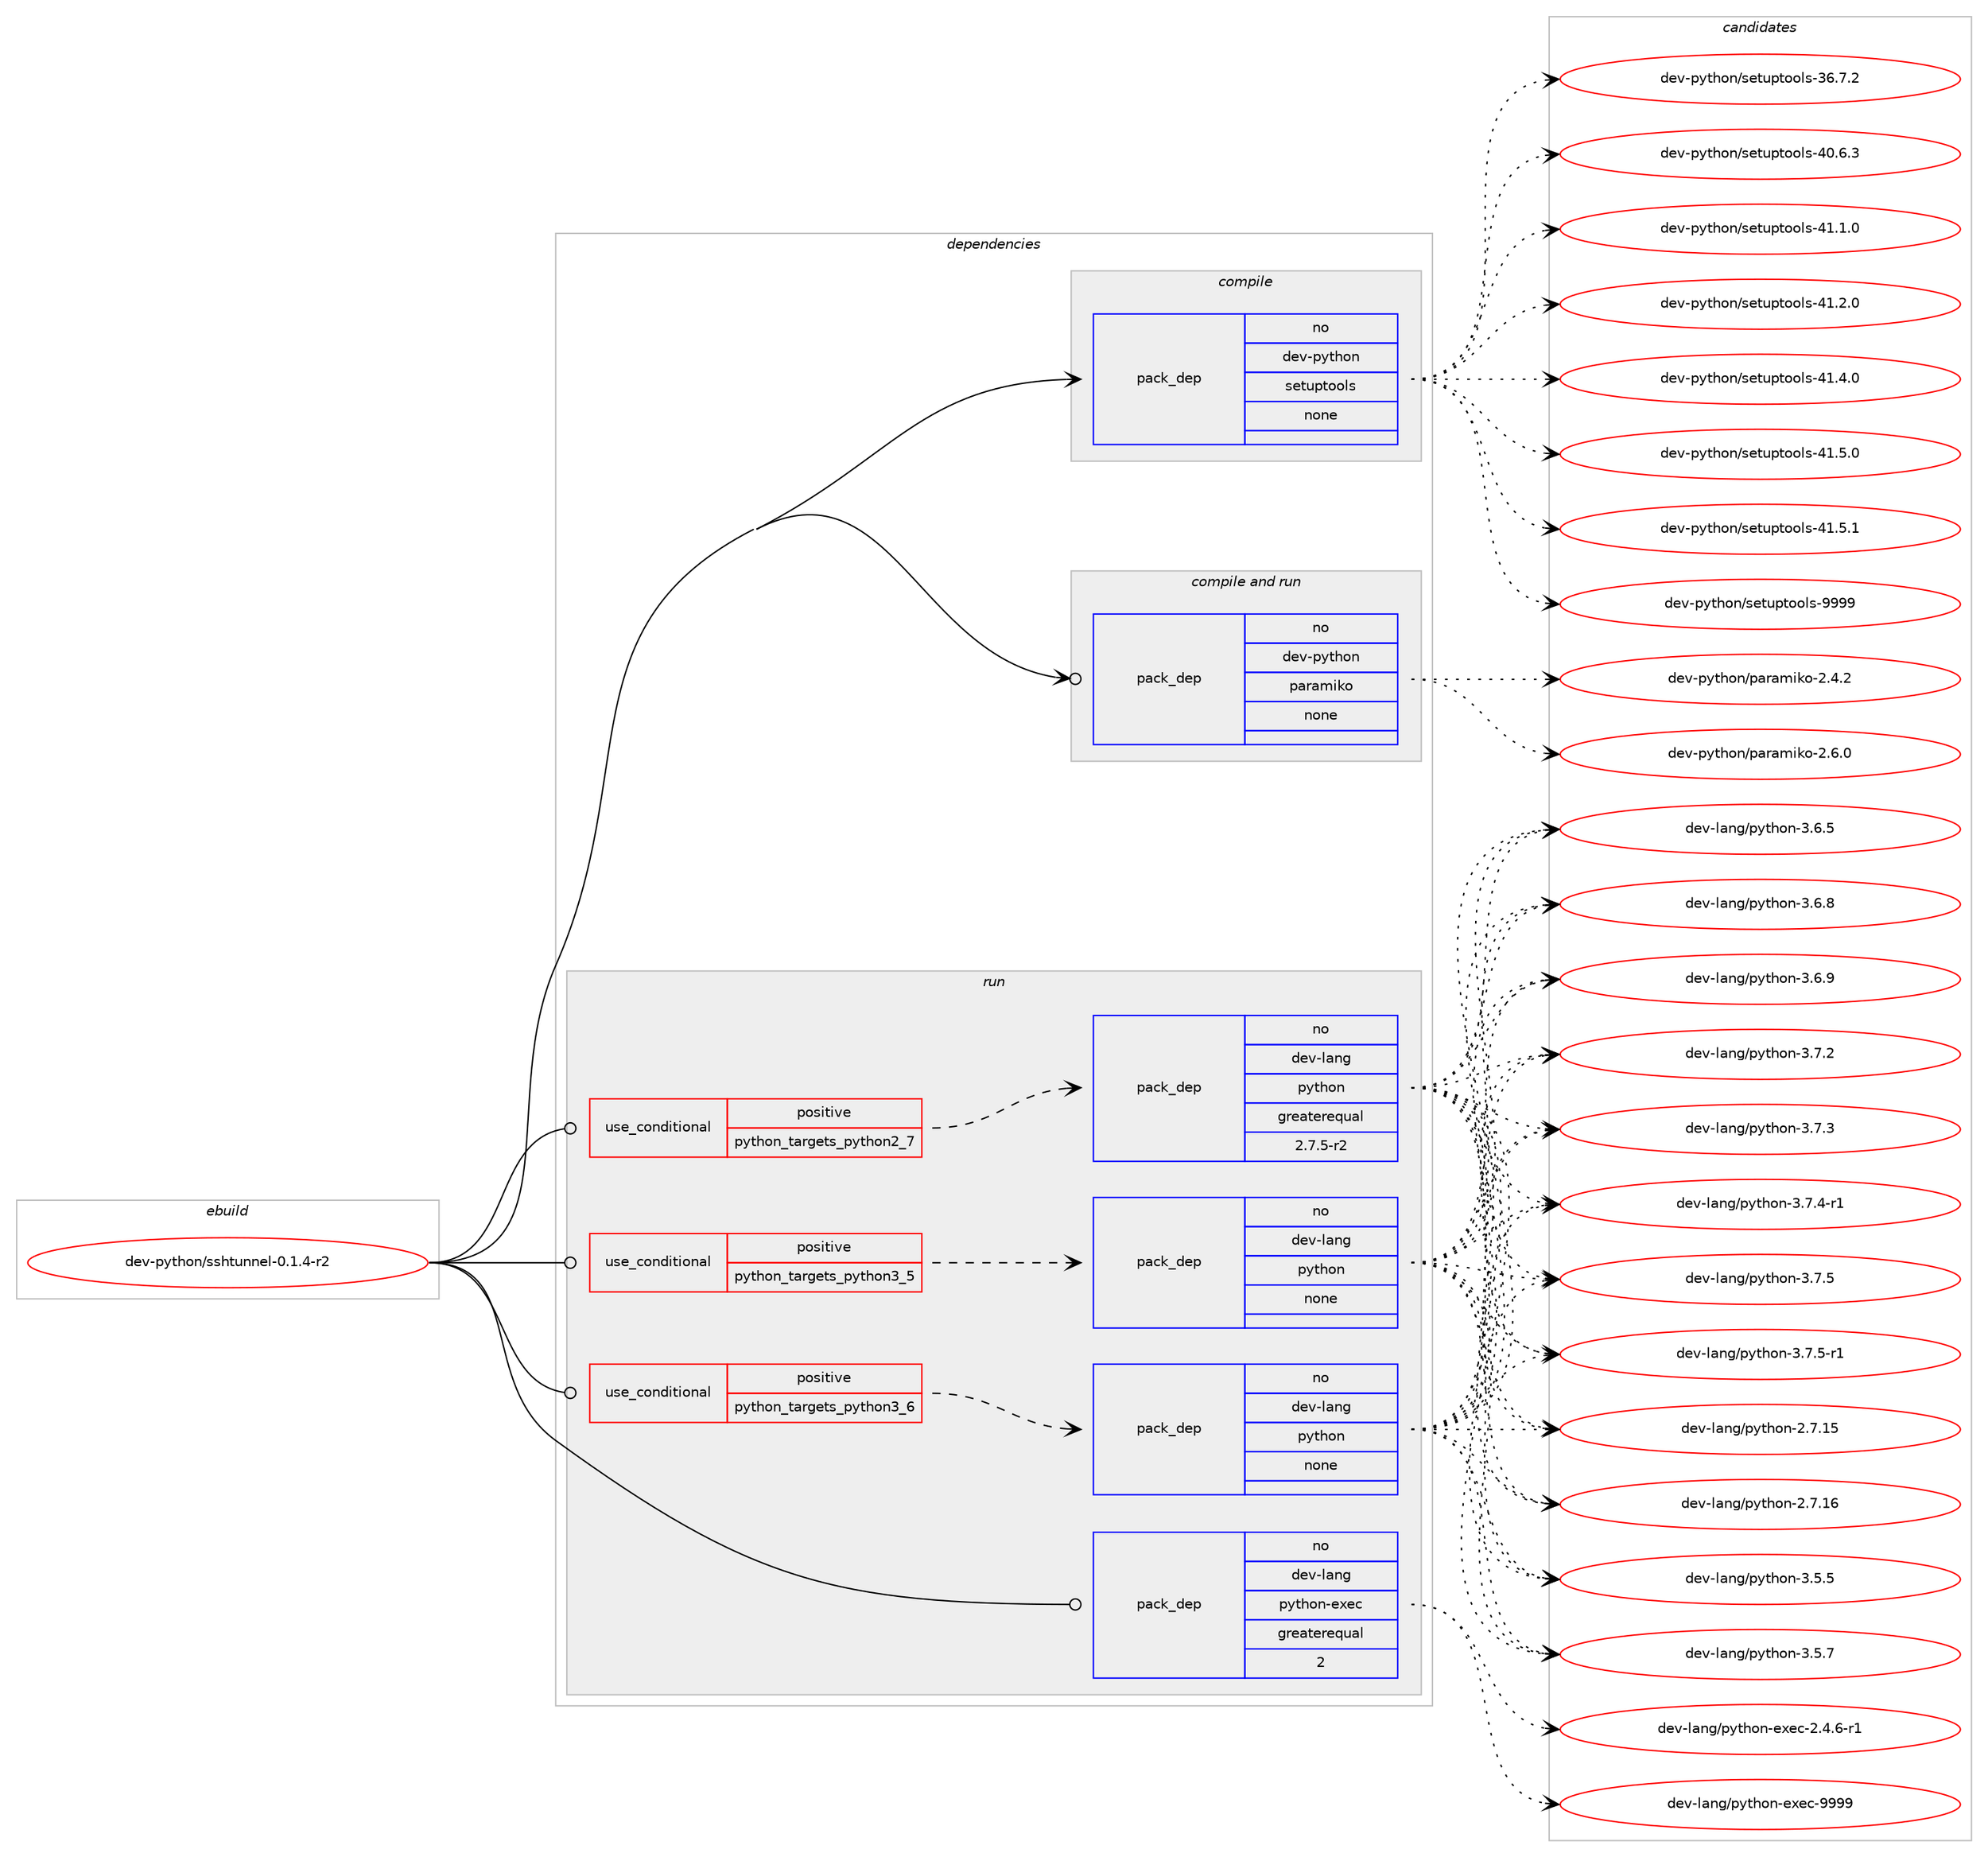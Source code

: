 digraph prolog {

# *************
# Graph options
# *************

newrank=true;
concentrate=true;
compound=true;
graph [rankdir=LR,fontname=Helvetica,fontsize=10,ranksep=1.5];#, ranksep=2.5, nodesep=0.2];
edge  [arrowhead=vee];
node  [fontname=Helvetica,fontsize=10];

# **********
# The ebuild
# **********

subgraph cluster_leftcol {
color=gray;
rank=same;
label=<<i>ebuild</i>>;
id [label="dev-python/sshtunnel-0.1.4-r2", color=red, width=4, href="../dev-python/sshtunnel-0.1.4-r2.svg"];
}

# ****************
# The dependencies
# ****************

subgraph cluster_midcol {
color=gray;
label=<<i>dependencies</i>>;
subgraph cluster_compile {
fillcolor="#eeeeee";
style=filled;
label=<<i>compile</i>>;
subgraph pack477259 {
dependency639058 [label=<<TABLE BORDER="0" CELLBORDER="1" CELLSPACING="0" CELLPADDING="4" WIDTH="220"><TR><TD ROWSPAN="6" CELLPADDING="30">pack_dep</TD></TR><TR><TD WIDTH="110">no</TD></TR><TR><TD>dev-python</TD></TR><TR><TD>setuptools</TD></TR><TR><TD>none</TD></TR><TR><TD></TD></TR></TABLE>>, shape=none, color=blue];
}
id:e -> dependency639058:w [weight=20,style="solid",arrowhead="vee"];
}
subgraph cluster_compileandrun {
fillcolor="#eeeeee";
style=filled;
label=<<i>compile and run</i>>;
subgraph pack477260 {
dependency639059 [label=<<TABLE BORDER="0" CELLBORDER="1" CELLSPACING="0" CELLPADDING="4" WIDTH="220"><TR><TD ROWSPAN="6" CELLPADDING="30">pack_dep</TD></TR><TR><TD WIDTH="110">no</TD></TR><TR><TD>dev-python</TD></TR><TR><TD>paramiko</TD></TR><TR><TD>none</TD></TR><TR><TD></TD></TR></TABLE>>, shape=none, color=blue];
}
id:e -> dependency639059:w [weight=20,style="solid",arrowhead="odotvee"];
}
subgraph cluster_run {
fillcolor="#eeeeee";
style=filled;
label=<<i>run</i>>;
subgraph cond149918 {
dependency639060 [label=<<TABLE BORDER="0" CELLBORDER="1" CELLSPACING="0" CELLPADDING="4"><TR><TD ROWSPAN="3" CELLPADDING="10">use_conditional</TD></TR><TR><TD>positive</TD></TR><TR><TD>python_targets_python2_7</TD></TR></TABLE>>, shape=none, color=red];
subgraph pack477261 {
dependency639061 [label=<<TABLE BORDER="0" CELLBORDER="1" CELLSPACING="0" CELLPADDING="4" WIDTH="220"><TR><TD ROWSPAN="6" CELLPADDING="30">pack_dep</TD></TR><TR><TD WIDTH="110">no</TD></TR><TR><TD>dev-lang</TD></TR><TR><TD>python</TD></TR><TR><TD>greaterequal</TD></TR><TR><TD>2.7.5-r2</TD></TR></TABLE>>, shape=none, color=blue];
}
dependency639060:e -> dependency639061:w [weight=20,style="dashed",arrowhead="vee"];
}
id:e -> dependency639060:w [weight=20,style="solid",arrowhead="odot"];
subgraph cond149919 {
dependency639062 [label=<<TABLE BORDER="0" CELLBORDER="1" CELLSPACING="0" CELLPADDING="4"><TR><TD ROWSPAN="3" CELLPADDING="10">use_conditional</TD></TR><TR><TD>positive</TD></TR><TR><TD>python_targets_python3_5</TD></TR></TABLE>>, shape=none, color=red];
subgraph pack477262 {
dependency639063 [label=<<TABLE BORDER="0" CELLBORDER="1" CELLSPACING="0" CELLPADDING="4" WIDTH="220"><TR><TD ROWSPAN="6" CELLPADDING="30">pack_dep</TD></TR><TR><TD WIDTH="110">no</TD></TR><TR><TD>dev-lang</TD></TR><TR><TD>python</TD></TR><TR><TD>none</TD></TR><TR><TD></TD></TR></TABLE>>, shape=none, color=blue];
}
dependency639062:e -> dependency639063:w [weight=20,style="dashed",arrowhead="vee"];
}
id:e -> dependency639062:w [weight=20,style="solid",arrowhead="odot"];
subgraph cond149920 {
dependency639064 [label=<<TABLE BORDER="0" CELLBORDER="1" CELLSPACING="0" CELLPADDING="4"><TR><TD ROWSPAN="3" CELLPADDING="10">use_conditional</TD></TR><TR><TD>positive</TD></TR><TR><TD>python_targets_python3_6</TD></TR></TABLE>>, shape=none, color=red];
subgraph pack477263 {
dependency639065 [label=<<TABLE BORDER="0" CELLBORDER="1" CELLSPACING="0" CELLPADDING="4" WIDTH="220"><TR><TD ROWSPAN="6" CELLPADDING="30">pack_dep</TD></TR><TR><TD WIDTH="110">no</TD></TR><TR><TD>dev-lang</TD></TR><TR><TD>python</TD></TR><TR><TD>none</TD></TR><TR><TD></TD></TR></TABLE>>, shape=none, color=blue];
}
dependency639064:e -> dependency639065:w [weight=20,style="dashed",arrowhead="vee"];
}
id:e -> dependency639064:w [weight=20,style="solid",arrowhead="odot"];
subgraph pack477264 {
dependency639066 [label=<<TABLE BORDER="0" CELLBORDER="1" CELLSPACING="0" CELLPADDING="4" WIDTH="220"><TR><TD ROWSPAN="6" CELLPADDING="30">pack_dep</TD></TR><TR><TD WIDTH="110">no</TD></TR><TR><TD>dev-lang</TD></TR><TR><TD>python-exec</TD></TR><TR><TD>greaterequal</TD></TR><TR><TD>2</TD></TR></TABLE>>, shape=none, color=blue];
}
id:e -> dependency639066:w [weight=20,style="solid",arrowhead="odot"];
}
}

# **************
# The candidates
# **************

subgraph cluster_choices {
rank=same;
color=gray;
label=<<i>candidates</i>>;

subgraph choice477259 {
color=black;
nodesep=1;
choice100101118451121211161041111104711510111611711211611111110811545515446554650 [label="dev-python/setuptools-36.7.2", color=red, width=4,href="../dev-python/setuptools-36.7.2.svg"];
choice100101118451121211161041111104711510111611711211611111110811545524846544651 [label="dev-python/setuptools-40.6.3", color=red, width=4,href="../dev-python/setuptools-40.6.3.svg"];
choice100101118451121211161041111104711510111611711211611111110811545524946494648 [label="dev-python/setuptools-41.1.0", color=red, width=4,href="../dev-python/setuptools-41.1.0.svg"];
choice100101118451121211161041111104711510111611711211611111110811545524946504648 [label="dev-python/setuptools-41.2.0", color=red, width=4,href="../dev-python/setuptools-41.2.0.svg"];
choice100101118451121211161041111104711510111611711211611111110811545524946524648 [label="dev-python/setuptools-41.4.0", color=red, width=4,href="../dev-python/setuptools-41.4.0.svg"];
choice100101118451121211161041111104711510111611711211611111110811545524946534648 [label="dev-python/setuptools-41.5.0", color=red, width=4,href="../dev-python/setuptools-41.5.0.svg"];
choice100101118451121211161041111104711510111611711211611111110811545524946534649 [label="dev-python/setuptools-41.5.1", color=red, width=4,href="../dev-python/setuptools-41.5.1.svg"];
choice10010111845112121116104111110471151011161171121161111111081154557575757 [label="dev-python/setuptools-9999", color=red, width=4,href="../dev-python/setuptools-9999.svg"];
dependency639058:e -> choice100101118451121211161041111104711510111611711211611111110811545515446554650:w [style=dotted,weight="100"];
dependency639058:e -> choice100101118451121211161041111104711510111611711211611111110811545524846544651:w [style=dotted,weight="100"];
dependency639058:e -> choice100101118451121211161041111104711510111611711211611111110811545524946494648:w [style=dotted,weight="100"];
dependency639058:e -> choice100101118451121211161041111104711510111611711211611111110811545524946504648:w [style=dotted,weight="100"];
dependency639058:e -> choice100101118451121211161041111104711510111611711211611111110811545524946524648:w [style=dotted,weight="100"];
dependency639058:e -> choice100101118451121211161041111104711510111611711211611111110811545524946534648:w [style=dotted,weight="100"];
dependency639058:e -> choice100101118451121211161041111104711510111611711211611111110811545524946534649:w [style=dotted,weight="100"];
dependency639058:e -> choice10010111845112121116104111110471151011161171121161111111081154557575757:w [style=dotted,weight="100"];
}
subgraph choice477260 {
color=black;
nodesep=1;
choice10010111845112121116104111110471129711497109105107111455046524650 [label="dev-python/paramiko-2.4.2", color=red, width=4,href="../dev-python/paramiko-2.4.2.svg"];
choice10010111845112121116104111110471129711497109105107111455046544648 [label="dev-python/paramiko-2.6.0", color=red, width=4,href="../dev-python/paramiko-2.6.0.svg"];
dependency639059:e -> choice10010111845112121116104111110471129711497109105107111455046524650:w [style=dotted,weight="100"];
dependency639059:e -> choice10010111845112121116104111110471129711497109105107111455046544648:w [style=dotted,weight="100"];
}
subgraph choice477261 {
color=black;
nodesep=1;
choice10010111845108971101034711212111610411111045504655464953 [label="dev-lang/python-2.7.15", color=red, width=4,href="../dev-lang/python-2.7.15.svg"];
choice10010111845108971101034711212111610411111045504655464954 [label="dev-lang/python-2.7.16", color=red, width=4,href="../dev-lang/python-2.7.16.svg"];
choice100101118451089711010347112121116104111110455146534653 [label="dev-lang/python-3.5.5", color=red, width=4,href="../dev-lang/python-3.5.5.svg"];
choice100101118451089711010347112121116104111110455146534655 [label="dev-lang/python-3.5.7", color=red, width=4,href="../dev-lang/python-3.5.7.svg"];
choice100101118451089711010347112121116104111110455146544653 [label="dev-lang/python-3.6.5", color=red, width=4,href="../dev-lang/python-3.6.5.svg"];
choice100101118451089711010347112121116104111110455146544656 [label="dev-lang/python-3.6.8", color=red, width=4,href="../dev-lang/python-3.6.8.svg"];
choice100101118451089711010347112121116104111110455146544657 [label="dev-lang/python-3.6.9", color=red, width=4,href="../dev-lang/python-3.6.9.svg"];
choice100101118451089711010347112121116104111110455146554650 [label="dev-lang/python-3.7.2", color=red, width=4,href="../dev-lang/python-3.7.2.svg"];
choice100101118451089711010347112121116104111110455146554651 [label="dev-lang/python-3.7.3", color=red, width=4,href="../dev-lang/python-3.7.3.svg"];
choice1001011184510897110103471121211161041111104551465546524511449 [label="dev-lang/python-3.7.4-r1", color=red, width=4,href="../dev-lang/python-3.7.4-r1.svg"];
choice100101118451089711010347112121116104111110455146554653 [label="dev-lang/python-3.7.5", color=red, width=4,href="../dev-lang/python-3.7.5.svg"];
choice1001011184510897110103471121211161041111104551465546534511449 [label="dev-lang/python-3.7.5-r1", color=red, width=4,href="../dev-lang/python-3.7.5-r1.svg"];
dependency639061:e -> choice10010111845108971101034711212111610411111045504655464953:w [style=dotted,weight="100"];
dependency639061:e -> choice10010111845108971101034711212111610411111045504655464954:w [style=dotted,weight="100"];
dependency639061:e -> choice100101118451089711010347112121116104111110455146534653:w [style=dotted,weight="100"];
dependency639061:e -> choice100101118451089711010347112121116104111110455146534655:w [style=dotted,weight="100"];
dependency639061:e -> choice100101118451089711010347112121116104111110455146544653:w [style=dotted,weight="100"];
dependency639061:e -> choice100101118451089711010347112121116104111110455146544656:w [style=dotted,weight="100"];
dependency639061:e -> choice100101118451089711010347112121116104111110455146544657:w [style=dotted,weight="100"];
dependency639061:e -> choice100101118451089711010347112121116104111110455146554650:w [style=dotted,weight="100"];
dependency639061:e -> choice100101118451089711010347112121116104111110455146554651:w [style=dotted,weight="100"];
dependency639061:e -> choice1001011184510897110103471121211161041111104551465546524511449:w [style=dotted,weight="100"];
dependency639061:e -> choice100101118451089711010347112121116104111110455146554653:w [style=dotted,weight="100"];
dependency639061:e -> choice1001011184510897110103471121211161041111104551465546534511449:w [style=dotted,weight="100"];
}
subgraph choice477262 {
color=black;
nodesep=1;
choice10010111845108971101034711212111610411111045504655464953 [label="dev-lang/python-2.7.15", color=red, width=4,href="../dev-lang/python-2.7.15.svg"];
choice10010111845108971101034711212111610411111045504655464954 [label="dev-lang/python-2.7.16", color=red, width=4,href="../dev-lang/python-2.7.16.svg"];
choice100101118451089711010347112121116104111110455146534653 [label="dev-lang/python-3.5.5", color=red, width=4,href="../dev-lang/python-3.5.5.svg"];
choice100101118451089711010347112121116104111110455146534655 [label="dev-lang/python-3.5.7", color=red, width=4,href="../dev-lang/python-3.5.7.svg"];
choice100101118451089711010347112121116104111110455146544653 [label="dev-lang/python-3.6.5", color=red, width=4,href="../dev-lang/python-3.6.5.svg"];
choice100101118451089711010347112121116104111110455146544656 [label="dev-lang/python-3.6.8", color=red, width=4,href="../dev-lang/python-3.6.8.svg"];
choice100101118451089711010347112121116104111110455146544657 [label="dev-lang/python-3.6.9", color=red, width=4,href="../dev-lang/python-3.6.9.svg"];
choice100101118451089711010347112121116104111110455146554650 [label="dev-lang/python-3.7.2", color=red, width=4,href="../dev-lang/python-3.7.2.svg"];
choice100101118451089711010347112121116104111110455146554651 [label="dev-lang/python-3.7.3", color=red, width=4,href="../dev-lang/python-3.7.3.svg"];
choice1001011184510897110103471121211161041111104551465546524511449 [label="dev-lang/python-3.7.4-r1", color=red, width=4,href="../dev-lang/python-3.7.4-r1.svg"];
choice100101118451089711010347112121116104111110455146554653 [label="dev-lang/python-3.7.5", color=red, width=4,href="../dev-lang/python-3.7.5.svg"];
choice1001011184510897110103471121211161041111104551465546534511449 [label="dev-lang/python-3.7.5-r1", color=red, width=4,href="../dev-lang/python-3.7.5-r1.svg"];
dependency639063:e -> choice10010111845108971101034711212111610411111045504655464953:w [style=dotted,weight="100"];
dependency639063:e -> choice10010111845108971101034711212111610411111045504655464954:w [style=dotted,weight="100"];
dependency639063:e -> choice100101118451089711010347112121116104111110455146534653:w [style=dotted,weight="100"];
dependency639063:e -> choice100101118451089711010347112121116104111110455146534655:w [style=dotted,weight="100"];
dependency639063:e -> choice100101118451089711010347112121116104111110455146544653:w [style=dotted,weight="100"];
dependency639063:e -> choice100101118451089711010347112121116104111110455146544656:w [style=dotted,weight="100"];
dependency639063:e -> choice100101118451089711010347112121116104111110455146544657:w [style=dotted,weight="100"];
dependency639063:e -> choice100101118451089711010347112121116104111110455146554650:w [style=dotted,weight="100"];
dependency639063:e -> choice100101118451089711010347112121116104111110455146554651:w [style=dotted,weight="100"];
dependency639063:e -> choice1001011184510897110103471121211161041111104551465546524511449:w [style=dotted,weight="100"];
dependency639063:e -> choice100101118451089711010347112121116104111110455146554653:w [style=dotted,weight="100"];
dependency639063:e -> choice1001011184510897110103471121211161041111104551465546534511449:w [style=dotted,weight="100"];
}
subgraph choice477263 {
color=black;
nodesep=1;
choice10010111845108971101034711212111610411111045504655464953 [label="dev-lang/python-2.7.15", color=red, width=4,href="../dev-lang/python-2.7.15.svg"];
choice10010111845108971101034711212111610411111045504655464954 [label="dev-lang/python-2.7.16", color=red, width=4,href="../dev-lang/python-2.7.16.svg"];
choice100101118451089711010347112121116104111110455146534653 [label="dev-lang/python-3.5.5", color=red, width=4,href="../dev-lang/python-3.5.5.svg"];
choice100101118451089711010347112121116104111110455146534655 [label="dev-lang/python-3.5.7", color=red, width=4,href="../dev-lang/python-3.5.7.svg"];
choice100101118451089711010347112121116104111110455146544653 [label="dev-lang/python-3.6.5", color=red, width=4,href="../dev-lang/python-3.6.5.svg"];
choice100101118451089711010347112121116104111110455146544656 [label="dev-lang/python-3.6.8", color=red, width=4,href="../dev-lang/python-3.6.8.svg"];
choice100101118451089711010347112121116104111110455146544657 [label="dev-lang/python-3.6.9", color=red, width=4,href="../dev-lang/python-3.6.9.svg"];
choice100101118451089711010347112121116104111110455146554650 [label="dev-lang/python-3.7.2", color=red, width=4,href="../dev-lang/python-3.7.2.svg"];
choice100101118451089711010347112121116104111110455146554651 [label="dev-lang/python-3.7.3", color=red, width=4,href="../dev-lang/python-3.7.3.svg"];
choice1001011184510897110103471121211161041111104551465546524511449 [label="dev-lang/python-3.7.4-r1", color=red, width=4,href="../dev-lang/python-3.7.4-r1.svg"];
choice100101118451089711010347112121116104111110455146554653 [label="dev-lang/python-3.7.5", color=red, width=4,href="../dev-lang/python-3.7.5.svg"];
choice1001011184510897110103471121211161041111104551465546534511449 [label="dev-lang/python-3.7.5-r1", color=red, width=4,href="../dev-lang/python-3.7.5-r1.svg"];
dependency639065:e -> choice10010111845108971101034711212111610411111045504655464953:w [style=dotted,weight="100"];
dependency639065:e -> choice10010111845108971101034711212111610411111045504655464954:w [style=dotted,weight="100"];
dependency639065:e -> choice100101118451089711010347112121116104111110455146534653:w [style=dotted,weight="100"];
dependency639065:e -> choice100101118451089711010347112121116104111110455146534655:w [style=dotted,weight="100"];
dependency639065:e -> choice100101118451089711010347112121116104111110455146544653:w [style=dotted,weight="100"];
dependency639065:e -> choice100101118451089711010347112121116104111110455146544656:w [style=dotted,weight="100"];
dependency639065:e -> choice100101118451089711010347112121116104111110455146544657:w [style=dotted,weight="100"];
dependency639065:e -> choice100101118451089711010347112121116104111110455146554650:w [style=dotted,weight="100"];
dependency639065:e -> choice100101118451089711010347112121116104111110455146554651:w [style=dotted,weight="100"];
dependency639065:e -> choice1001011184510897110103471121211161041111104551465546524511449:w [style=dotted,weight="100"];
dependency639065:e -> choice100101118451089711010347112121116104111110455146554653:w [style=dotted,weight="100"];
dependency639065:e -> choice1001011184510897110103471121211161041111104551465546534511449:w [style=dotted,weight="100"];
}
subgraph choice477264 {
color=black;
nodesep=1;
choice10010111845108971101034711212111610411111045101120101994550465246544511449 [label="dev-lang/python-exec-2.4.6-r1", color=red, width=4,href="../dev-lang/python-exec-2.4.6-r1.svg"];
choice10010111845108971101034711212111610411111045101120101994557575757 [label="dev-lang/python-exec-9999", color=red, width=4,href="../dev-lang/python-exec-9999.svg"];
dependency639066:e -> choice10010111845108971101034711212111610411111045101120101994550465246544511449:w [style=dotted,weight="100"];
dependency639066:e -> choice10010111845108971101034711212111610411111045101120101994557575757:w [style=dotted,weight="100"];
}
}

}
